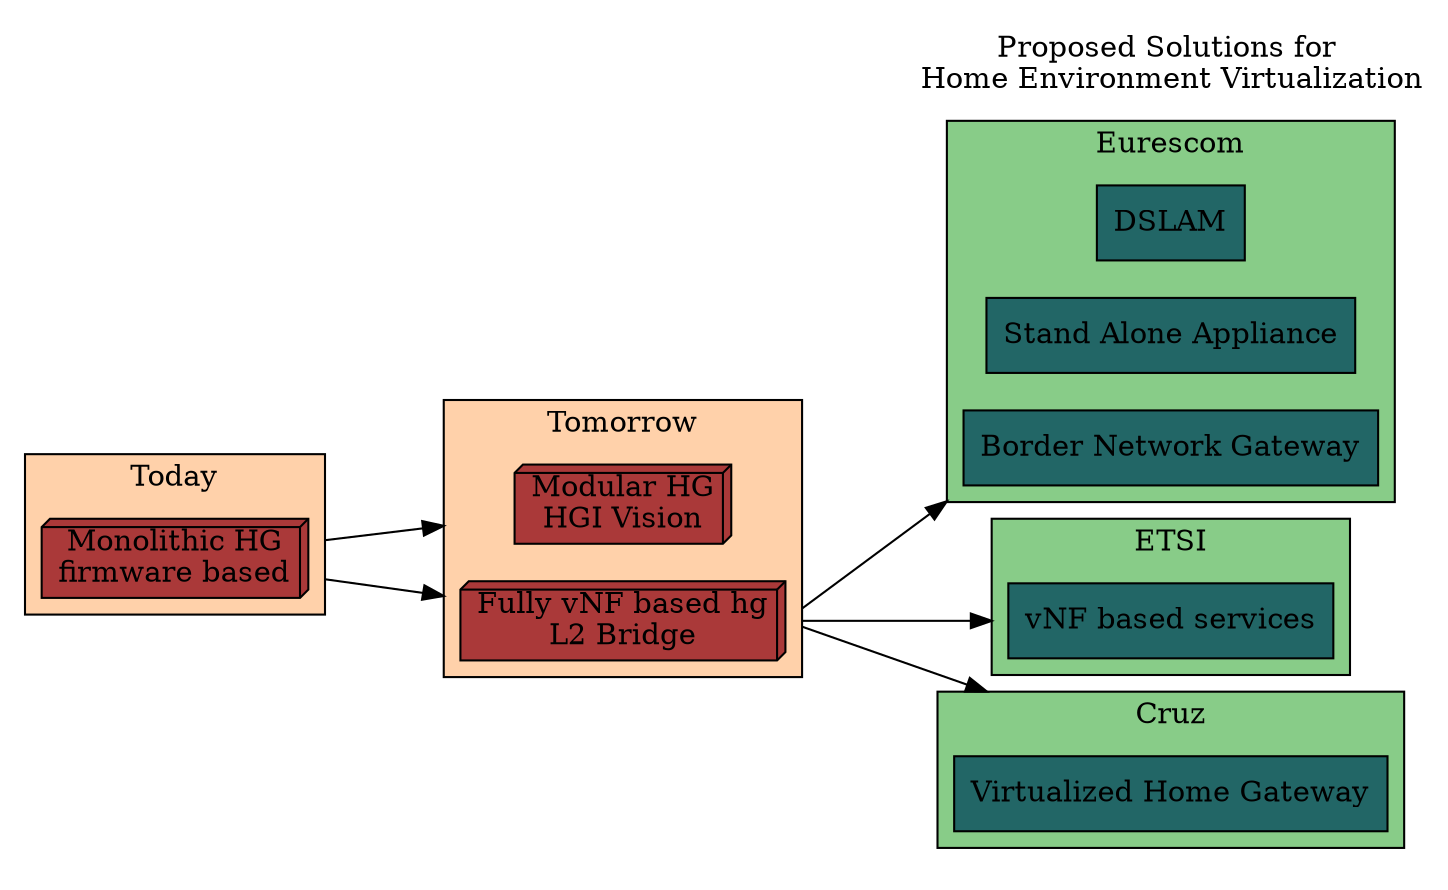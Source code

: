 digraph graphname {
compound=true;
#margin=0;
#overlap=false;
splines=false;
pack=true;
start="random";
sep=0.1;
bgcolor=transparent;	
rankdir=LR;
subgraph cluster0{
	fillcolor="#FFD1AA";
	style="filled";
	label="Today";
mono [label="Monolithic HG\nfirmware based",shape = "box3d", fillcolor="#AA3939", style="filled"];

}

subgraph cluster1{
	fillcolor="#FFD1AA";
	style="filled";
	label="Tomorrow";
modular[label="Modular HG\nHGI Vision",shape = "box3d", fillcolor="#AA3939", style="filled"];
full[label="Fully vNF based hg\nL2 Bridge",shape = "box3d", fillcolor="#AA3939", style="filled"];
}

subgraph cluster2{
	
		color="white";
		label="Proposed Solutions for \nHome Environment Virtualization";
	
	subgraph cluster2_1{
		fillcolor="#88CC88";
		style="filled";
		color="black";
		label="Eurescom";
		dslam [shape = "box", fillcolor="#226666", style="filled",label="DSLAM"];
		standa [shape = "box", fillcolor="#226666", style="filled",label="Stand Alone Appliance"];
		bng [shape = "box", fillcolor="#226666", style="filled",label="Border Network Gateway"];
	}
	
	subgraph cluster2_2{
		fillcolor="#88CC88";
		style="filled";
		color="black";
		label="ETSI";
		vnf [shape = "box", fillcolor="#226666", style="filled",label="vNF based services"];
	}
	
	subgraph cluster2_3{
		fillcolor="#88CC88";
		style="filled";
		color="black";
		label="Cruz";
		vhg [shape = "box", fillcolor="#226666", style="filled",label="Virtualized Home Gateway"];
	}
}





	mono -> modular [ltail="cluster0",lhead="cluster1", minlen=2];
mono -> full [ltail="cluster0",lhead="cluster1",minlen=2];
full:e -> vnf [lhead="cluster2_2",ltail="cluster1",minlen=2];
full:e -> vhg:n [lhead="cluster2_3",ltail="cluster1",minlen=2];

full:e -> standa [lhead="cluster2_1",ltail="cluster1",minlen=2];
  
  
}
